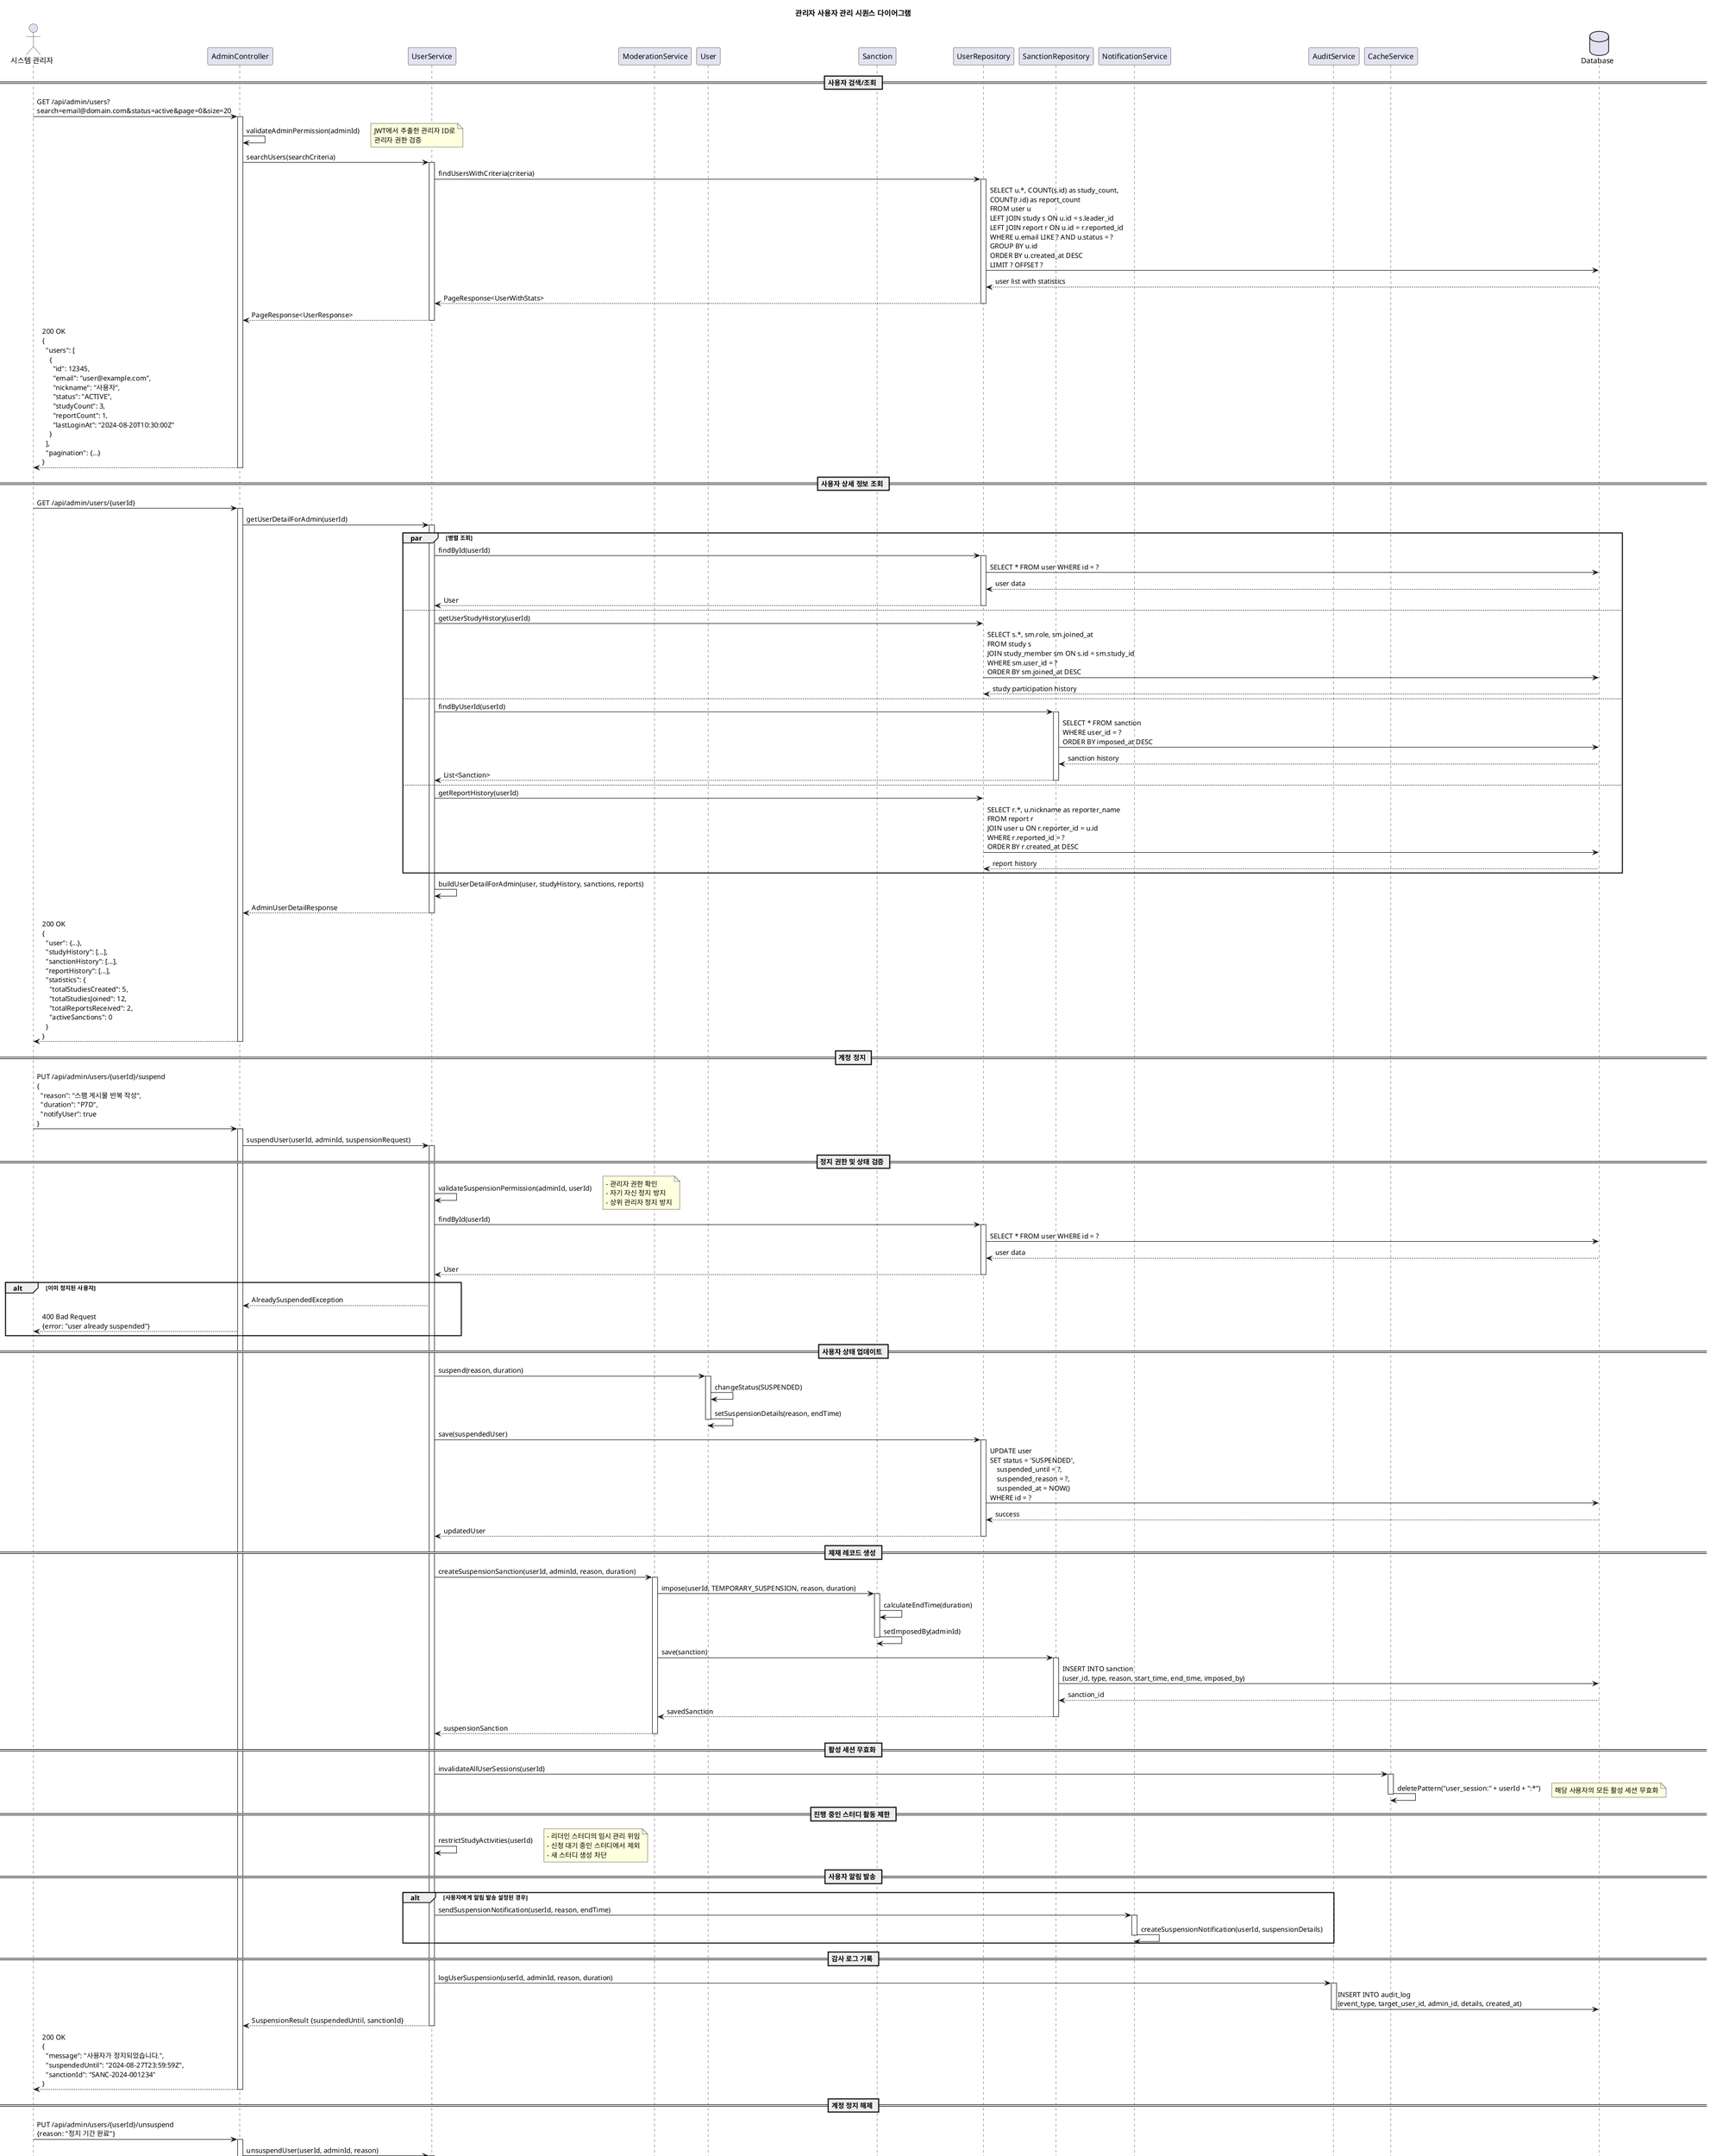 @startuml
title 관리자 사용자 관리 시퀀스 다이어그램

actor "시스템 관리자" as Admin
participant "AdminController" as Controller
participant "UserService" as UserService
participant "ModerationService" as ModerationService
participant "User" as UserDomain
participant "Sanction" as SanctionDomain
participant "UserRepository" as UserRepo
participant "SanctionRepository" as SanctionRepo
participant "NotificationService" as NotifyService
participant "AuditService" as AuditService
participant "CacheService" as CacheService
database "Database" as DB

== 사용자 검색/조회 ==
Admin -> Controller: GET /api/admin/users?\nsearch=email@domain.com&status=active&page=0&size=20
activate Controller

Controller -> Controller: validateAdminPermission(adminId)
note right: JWT에서 추출한 관리자 ID로\n관리자 권한 검증

Controller -> UserService: searchUsers(searchCriteria)
activate UserService

UserService -> UserRepo: findUsersWithCriteria(criteria)
activate UserRepo
UserRepo -> DB: SELECT u.*, COUNT(s.id) as study_count,\nCOUNT(r.id) as report_count\nFROM user u\nLEFT JOIN study s ON u.id = s.leader_id\nLEFT JOIN report r ON u.id = r.reported_id\nWHERE u.email LIKE ? AND u.status = ?\nGROUP BY u.id\nORDER BY u.created_at DESC\nLIMIT ? OFFSET ?
DB --> UserRepo: user list with statistics
UserRepo --> UserService: PageResponse<UserWithStats>
deactivate UserRepo

UserService --> Controller: PageResponse<UserResponse>
deactivate UserService

Controller --> Admin: 200 OK\n{\n  "users": [\n    {\n      "id": 12345,\n      "email": "user@example.com",\n      "nickname": "사용자",\n      "status": "ACTIVE",\n      "studyCount": 3,\n      "reportCount": 1,\n      "lastLoginAt": "2024-08-20T10:30:00Z"\n    }\n  ],\n  "pagination": {...}\n}
deactivate Controller

== 사용자 상세 정보 조회 ==
Admin -> Controller: GET /api/admin/users/{userId}
activate Controller

Controller -> UserService: getUserDetailForAdmin(userId)
activate UserService

par 병렬 조회
    UserService -> UserRepo: findById(userId)
    activate UserRepo
    UserRepo -> DB: SELECT * FROM user WHERE id = ?
    DB --> UserRepo: user data
    UserRepo --> UserService: User
    deactivate UserRepo
else
    UserService -> UserRepo: getUserStudyHistory(userId)
    UserRepo -> DB: SELECT s.*, sm.role, sm.joined_at\nFROM study s\nJOIN study_member sm ON s.id = sm.study_id\nWHERE sm.user_id = ?\nORDER BY sm.joined_at DESC
    DB --> UserRepo: study participation history
else
    UserService -> SanctionRepo: findByUserId(userId)
    activate SanctionRepo
    SanctionRepo -> DB: SELECT * FROM sanction\nWHERE user_id = ?\nORDER BY imposed_at DESC
    DB --> SanctionRepo: sanction history
    SanctionRepo --> UserService: List<Sanction>
    deactivate SanctionRepo
else
    UserService -> UserRepo: getReportHistory(userId)
    UserRepo -> DB: SELECT r.*, u.nickname as reporter_name\nFROM report r\nJOIN user u ON r.reporter_id = u.id\nWHERE r.reported_id = ?\nORDER BY r.created_at DESC
    DB --> UserRepo: report history
end

UserService -> UserService: buildUserDetailForAdmin(user, studyHistory, sanctions, reports)

UserService --> Controller: AdminUserDetailResponse
deactivate UserService

Controller --> Admin: 200 OK\n{\n  "user": {...},\n  "studyHistory": [...],\n  "sanctionHistory": [...],\n  "reportHistory": [...],\n  "statistics": {\n    "totalStudiesCreated": 5,\n    "totalStudiesJoined": 12,\n    "totalReportsReceived": 2,\n    "activeSanctions": 0\n  }\n}
deactivate Controller

== 계정 정지 ==
Admin -> Controller: PUT /api/admin/users/{userId}/suspend\n{\n  "reason": "스팸 게시물 반복 작성",\n  "duration": "P7D",\n  "notifyUser": true\n}
activate Controller

Controller -> UserService: suspendUser(userId, adminId, suspensionRequest)
activate UserService

== 정지 권한 및 상태 검증 ==
UserService -> UserService: validateSuspensionPermission(adminId, userId)
note right: - 관리자 권한 확인\n- 자기 자신 정지 방지\n- 상위 관리자 정지 방지

UserService -> UserRepo: findById(userId)
activate UserRepo
UserRepo -> DB: SELECT * FROM user WHERE id = ?
DB --> UserRepo: user data
UserRepo --> UserService: User
deactivate UserRepo

alt 이미 정지된 사용자
    UserService --> Controller: AlreadySuspendedException
    Controller --> Admin: 400 Bad Request\n{error: "user already suspended"}
end

== 사용자 상태 업데이트 ==
UserService -> UserDomain: suspend(reason, duration)
activate UserDomain
UserDomain -> UserDomain: changeStatus(SUSPENDED)
UserDomain -> UserDomain: setSuspensionDetails(reason, endTime)
deactivate UserDomain

UserService -> UserRepo: save(suspendedUser)
activate UserRepo
UserRepo -> DB: UPDATE user\nSET status = 'SUSPENDED',\n    suspended_until = ?,\n    suspended_reason = ?,\n    suspended_at = NOW()\nWHERE id = ?
DB --> UserRepo: success
UserRepo --> UserService: updatedUser
deactivate UserRepo

== 제재 레코드 생성 ==
UserService -> ModerationService: createSuspensionSanction(userId, adminId, reason, duration)
activate ModerationService

ModerationService -> SanctionDomain: impose(userId, TEMPORARY_SUSPENSION, reason, duration)
activate SanctionDomain
SanctionDomain -> SanctionDomain: calculateEndTime(duration)
SanctionDomain -> SanctionDomain: setImposedBy(adminId)
deactivate SanctionDomain

ModerationService -> SanctionRepo: save(sanction)
activate SanctionRepo
SanctionRepo -> DB: INSERT INTO sanction\n(user_id, type, reason, start_time, end_time, imposed_by)
DB --> SanctionRepo: sanction_id
SanctionRepo --> ModerationService: savedSanction
deactivate SanctionRepo

ModerationService --> UserService: suspensionSanction
deactivate ModerationService

== 활성 세션 무효화 ==
UserService -> CacheService: invalidateAllUserSessions(userId)
activate CacheService
CacheService -> CacheService: deletePattern("user_session:" + userId + ":*")
note right: 해당 사용자의 모든 활성 세션 무효화
deactivate CacheService

== 진행 중인 스터디 활동 제한 ==
UserService -> UserService: restrictStudyActivities(userId)
note right: - 리더인 스터디의 임시 관리 위임\n- 신청 대기 중인 스터디에서 제외\n- 새 스터디 생성 차단

== 사용자 알림 발송 ==
alt 사용자에게 알림 발송 설정된 경우
    UserService -> NotifyService: sendSuspensionNotification(userId, reason, endTime)
    activate NotifyService
    NotifyService -> NotifyService: createSuspensionNotification(userId, suspensionDetails)
    deactivate NotifyService
end

== 감사 로그 기록 ==
UserService -> AuditService: logUserSuspension(userId, adminId, reason, duration)
activate AuditService
AuditService -> DB: INSERT INTO audit_log\n(event_type, target_user_id, admin_id, details, created_at)
deactivate AuditService

UserService --> Controller: SuspensionResult {suspendedUntil, sanctionId}
deactivate UserService

Controller --> Admin: 200 OK\n{\n  "message": "사용자가 정지되었습니다.",\n  "suspendedUntil": "2024-08-27T23:59:59Z",\n  "sanctionId": "SANC-2024-001234"\n}
deactivate Controller

== 계정 정지 해제 ==
Admin -> Controller: PUT /api/admin/users/{userId}/unsuspend\n{reason: "정지 기간 완료"}
activate Controller

Controller -> UserService: unsuspendUser(userId, adminId, reason)
activate UserService

== 정지 해제 권한 검증 ==
UserService -> UserRepo: findById(userId)
UserRepo -> DB: SELECT * FROM user WHERE id = ?
DB --> UserRepo: user data
UserRepo --> UserService: User

alt 정지 상태가 아님
    UserService --> Controller: NotSuspendedException
    Controller --> Admin: 400 Bad Request\n{error: "user not suspended"}
end

== 사용자 상태 복구 ==
UserService -> UserDomain: unsuspend()
activate UserDomain
UserDomain -> UserDomain: changeStatus(ACTIVE)
UserDomain -> UserDomain: clearSuspensionDetails()
deactivate UserDomain

UserService -> UserRepo: save(unsuspendedUser)
UserRepo -> DB: UPDATE user\nSET status = 'ACTIVE',\n    suspended_until = NULL,\n    suspended_reason = NULL,\n    unsuspended_at = NOW()\nWHERE id = ?

== 활성 정지 제재 해제 ==
UserService -> ModerationService: liftActiveSuspensions(userId, adminId, reason)
activate ModerationService

ModerationService -> SanctionRepo: findActiveSuspensionsByUserId(userId)
SanctionRepo -> DB: SELECT * FROM sanction\nWHERE user_id = ? AND type = 'TEMPORARY_SUSPENSION'\nAND is_active = true
DB --> SanctionRepo: active suspensions
SanctionRepo --> ModerationService: List<Sanction>

loop for each active suspension
    ModerationService -> SanctionDomain: lift(adminId, reason)
    activate SanctionDomain
    SanctionDomain -> SanctionDomain: deactivate()
    SanctionDomain -> SanctionDomain: setLiftedBy(adminId)
    SanctionDomain -> SanctionDomain: setLiftedAt(now())
    deactivate SanctionDomain

    ModerationService -> SanctionRepo: save(liftedSanction)
    SanctionRepo -> DB: UPDATE sanction SET is_active = false, lifted_at = NOW(), lifted_by = ?
end

ModerationService --> UserService: sanctions lifted
deactivate ModerationService

== 정지 해제 알림 발송 ==
UserService -> NotifyService: sendUnsuspensionNotification(userId, reason)
NotifyService -> NotifyService: createUnsuspensionNotification(userId, details)

UserService -> AuditService: logUserUnsuspension(userId, adminId, reason)
AuditService -> DB: INSERT INTO audit_log

UserService --> Controller: unsuspension success
deactivate UserService

Controller --> Admin: 200 OK\n{message: "계정 정지가 해제되었습니다."}
deactivate Controller

== 권한 부여/회수 ==
Admin -> Controller: PUT /api/admin/users/{userId}/roles\n{\n  "roles": ["ADMIN"],\n  "action": "GRANT"\n}
activate Controller

Controller -> UserService: updateUserRoles(userId, adminId, roleUpdateRequest)
activate UserService

UserService -> UserService: validateRoleManagementPermission(adminId, targetRoles)
note right: - 상위 권한자만 권한 부여 가능\n- 자신보다 높은 권한 부여 불가

UserService -> UserRepo: findById(userId)
UserRepo -> DB: SELECT * FROM user WHERE id = ?
DB --> UserRepo: user data
UserRepo --> UserService: User

UserService -> UserDomain: updateRoles(newRoles)
activate UserDomain
UserDomain -> UserDomain: validateRoleTransition(currentRoles, newRoles)
UserDomain -> UserDomain: setRoles(newRoles)
deactivate UserDomain

UserService -> UserRepo: save(userWithUpdatedRoles)
UserRepo -> DB: UPDATE user SET roles = ? WHERE id = ?

== 권한 변경에 따른 세션 갱신 ==
UserService -> CacheService: updateUserRoleInActiveSessions(userId, newRoles)
activate CacheService
CacheService -> CacheService: updatePattern("user_session:" + userId + ":*", newRoleInfo)
note right: 활성 세션의 역할 정보 업데이트
deactivate CacheService

UserService -> NotifyService: sendRoleChangeNotification(userId, newRoles, adminId)
UserService -> AuditService: logRoleChange(userId, adminId, oldRoles, newRoles)

UserService --> Controller: role update success
deactivate UserService

Controller --> Admin: 200 OK\n{\n  "message": "사용자 권한이 업데이트되었습니다.",\n  "newRoles": ["ADMIN"]\n}
deactivate Controller

== 계정 삭제 (논리적 삭제) ==
Admin -> Controller: DELETE /api/admin/users/{userId}\n{reason: "GDPR 요청"}
activate Controller

Controller -> UserService: deleteUser(userId, adminId, reason)
activate UserService

UserService -> UserService: validateUserDeletionPermission(adminId, userId)

UserService -> UserDomain: markAsDeleted(reason)
activate UserDomain
UserDomain -> UserDomain: changeStatus(DELETED)
UserDomain -> UserDomain: anonymizePersonalData()
note right: 개인정보 익명화:\n- 이메일 → deleted_user_12345@deleted\n- 닉네임 → (삭제된 사용자)\n- 프로필 이미지 → null
deactivate UserDomain

UserService -> UserRepo: save(deletedUser)
UserRepo -> DB: UPDATE user\nSET status = 'DELETED',\n    email = ?,\n    nickname = ?,\n    profile_image_url = NULL,\n    deleted_at = NOW()\nWHERE id = ?

== 관련 데이터 정리 ==
UserService -> UserService: cleanupUserRelatedData(userId)
note right: - 활성 스터디에서 제거\n- 진행 중인 신청 취소\n- 알림/세션 정리\n- 개인정보 관련 데이터 익명화

UserService -> AuditService: logUserDeletion(userId, adminId, reason)

UserService --> Controller: deletion success
deactivate UserService

Controller --> Admin: 200 OK\n{message: "사용자 계정이 삭제되었습니다."}
deactivate Controller

== 예외 처리 ==
alt 관리자 권한 없음
    Controller --> Admin: 403 Forbidden\n{error: "admin permission required"}
else 사용자 없음
    UserService --> Controller: UserNotFoundException
    Controller --> Admin: 404 Not Found\n{error: "user not found"}
else 권한 부족 (상위 관리자 대상)
    UserService --> Controller: InsufficientPermissionException
    Controller --> Admin: 403 Forbidden\n{error: "insufficient permission"}
else 이미 처리된 상태
    UserService --> Controller: InvalidStateException
    Controller --> Admin: 400 Bad Request\n{error: "user already in target state"}
end

@enduml
